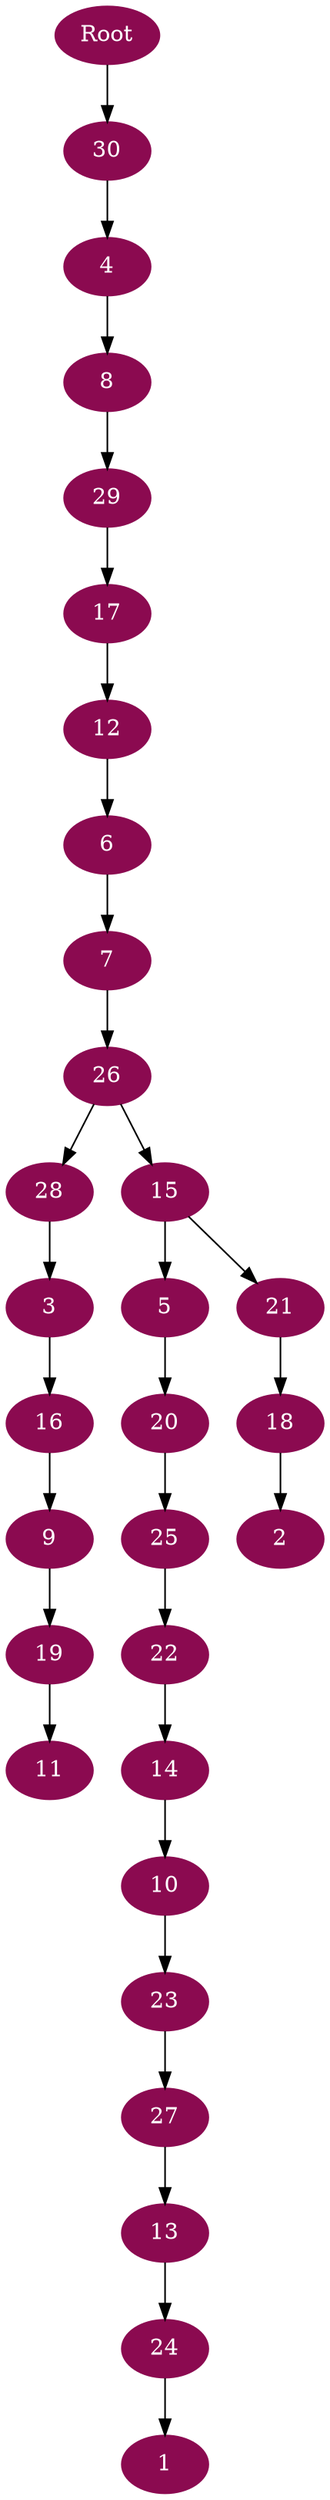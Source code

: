 digraph G {
node [color=deeppink4, style=filled, fontcolor=white];
24 -> 1;
18 -> 2;
28 -> 3;
30 -> 4;
15 -> 5;
12 -> 6;
6 -> 7;
4 -> 8;
16 -> 9;
14 -> 10;
19 -> 11;
17 -> 12;
27 -> 13;
22 -> 14;
26 -> 15;
3 -> 16;
29 -> 17;
21 -> 18;
9 -> 19;
5 -> 20;
15 -> 21;
25 -> 22;
10 -> 23;
13 -> 24;
20 -> 25;
7 -> 26;
23 -> 27;
26 -> 28;
8 -> 29;
Root -> 30;
}
